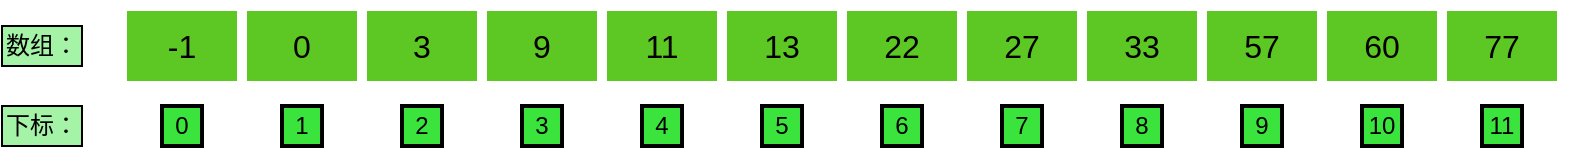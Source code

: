 <mxfile version="24.4.13" type="github">
  <diagram name="第 1 页" id="nE9V-AKgCJclvaW1hfTY">
    <mxGraphModel dx="2026" dy="1111" grid="1" gridSize="10" guides="1" tooltips="1" connect="1" arrows="1" fold="1" page="0" pageScale="1" pageWidth="827" pageHeight="1169" background="#ffffff" math="0" shadow="0">
      <root>
        <mxCell id="0" />
        <mxCell id="1" parent="0" />
        <mxCell id="ly-uw3YDNCqpbKNq5OSh-23" value="" style="shape=table;startSize=0;container=1;collapsible=0;childLayout=tableLayout;fontSize=16;strokeWidth=5;strokeColor=#FFFFFF;fillColor=#5dc723;" vertex="1" parent="1">
          <mxGeometry x="120" y="190" width="720" height="40" as="geometry" />
        </mxCell>
        <mxCell id="ly-uw3YDNCqpbKNq5OSh-24" value="" style="shape=tableRow;horizontal=0;startSize=0;swimlaneHead=0;swimlaneBody=0;strokeColor=inherit;top=0;left=0;bottom=0;right=0;collapsible=0;dropTarget=0;fillColor=none;points=[[0,0.5],[1,0.5]];portConstraint=eastwest;fontSize=16;" vertex="1" parent="ly-uw3YDNCqpbKNq5OSh-23">
          <mxGeometry width="720" height="40" as="geometry" />
        </mxCell>
        <mxCell id="ly-uw3YDNCqpbKNq5OSh-25" value="-1" style="shape=partialRectangle;html=1;whiteSpace=wrap;connectable=0;strokeColor=inherit;overflow=hidden;fillColor=none;top=0;left=0;bottom=0;right=0;pointerEvents=1;fontSize=16;" vertex="1" parent="ly-uw3YDNCqpbKNq5OSh-24">
          <mxGeometry width="60" height="40" as="geometry">
            <mxRectangle width="60" height="40" as="alternateBounds" />
          </mxGeometry>
        </mxCell>
        <mxCell id="ly-uw3YDNCqpbKNq5OSh-26" value="0" style="shape=partialRectangle;html=1;whiteSpace=wrap;connectable=0;strokeColor=inherit;overflow=hidden;fillColor=none;top=0;left=0;bottom=0;right=0;pointerEvents=1;fontSize=16;" vertex="1" parent="ly-uw3YDNCqpbKNq5OSh-24">
          <mxGeometry x="60" width="60" height="40" as="geometry">
            <mxRectangle width="60" height="40" as="alternateBounds" />
          </mxGeometry>
        </mxCell>
        <mxCell id="ly-uw3YDNCqpbKNq5OSh-27" value="3" style="shape=partialRectangle;html=1;whiteSpace=wrap;connectable=0;strokeColor=inherit;overflow=hidden;fillColor=none;top=0;left=0;bottom=0;right=0;pointerEvents=1;fontSize=16;" vertex="1" parent="ly-uw3YDNCqpbKNq5OSh-24">
          <mxGeometry x="120" width="60" height="40" as="geometry">
            <mxRectangle width="60" height="40" as="alternateBounds" />
          </mxGeometry>
        </mxCell>
        <mxCell id="ly-uw3YDNCqpbKNq5OSh-44" value="9" style="shape=partialRectangle;html=1;whiteSpace=wrap;connectable=0;strokeColor=inherit;overflow=hidden;fillColor=none;top=0;left=0;bottom=0;right=0;pointerEvents=1;fontSize=16;" vertex="1" parent="ly-uw3YDNCqpbKNq5OSh-24">
          <mxGeometry x="180" width="60" height="40" as="geometry">
            <mxRectangle width="60" height="40" as="alternateBounds" />
          </mxGeometry>
        </mxCell>
        <mxCell id="ly-uw3YDNCqpbKNq5OSh-43" value="11" style="shape=partialRectangle;html=1;whiteSpace=wrap;connectable=0;strokeColor=inherit;overflow=hidden;fillColor=none;top=0;left=0;bottom=0;right=0;pointerEvents=1;fontSize=16;" vertex="1" parent="ly-uw3YDNCqpbKNq5OSh-24">
          <mxGeometry x="240" width="60" height="40" as="geometry">
            <mxRectangle width="60" height="40" as="alternateBounds" />
          </mxGeometry>
        </mxCell>
        <mxCell id="ly-uw3YDNCqpbKNq5OSh-42" value="13" style="shape=partialRectangle;html=1;whiteSpace=wrap;connectable=0;strokeColor=inherit;overflow=hidden;fillColor=none;top=0;left=0;bottom=0;right=0;pointerEvents=1;fontSize=16;" vertex="1" parent="ly-uw3YDNCqpbKNq5OSh-24">
          <mxGeometry x="300" width="60" height="40" as="geometry">
            <mxRectangle width="60" height="40" as="alternateBounds" />
          </mxGeometry>
        </mxCell>
        <mxCell id="ly-uw3YDNCqpbKNq5OSh-41" value="22" style="shape=partialRectangle;html=1;whiteSpace=wrap;connectable=0;strokeColor=inherit;overflow=hidden;fillColor=none;top=0;left=0;bottom=0;right=0;pointerEvents=1;fontSize=16;" vertex="1" parent="ly-uw3YDNCqpbKNq5OSh-24">
          <mxGeometry x="360" width="60" height="40" as="geometry">
            <mxRectangle width="60" height="40" as="alternateBounds" />
          </mxGeometry>
        </mxCell>
        <mxCell id="ly-uw3YDNCqpbKNq5OSh-40" value="27" style="shape=partialRectangle;html=1;whiteSpace=wrap;connectable=0;strokeColor=inherit;overflow=hidden;fillColor=none;top=0;left=0;bottom=0;right=0;pointerEvents=1;fontSize=16;" vertex="1" parent="ly-uw3YDNCqpbKNq5OSh-24">
          <mxGeometry x="420" width="60" height="40" as="geometry">
            <mxRectangle width="60" height="40" as="alternateBounds" />
          </mxGeometry>
        </mxCell>
        <mxCell id="ly-uw3YDNCqpbKNq5OSh-39" value="33" style="shape=partialRectangle;html=1;whiteSpace=wrap;connectable=0;strokeColor=inherit;overflow=hidden;fillColor=none;top=0;left=0;bottom=0;right=0;pointerEvents=1;fontSize=16;" vertex="1" parent="ly-uw3YDNCqpbKNq5OSh-24">
          <mxGeometry x="480" width="60" height="40" as="geometry">
            <mxRectangle width="60" height="40" as="alternateBounds" />
          </mxGeometry>
        </mxCell>
        <mxCell id="ly-uw3YDNCqpbKNq5OSh-38" value="57" style="shape=partialRectangle;html=1;whiteSpace=wrap;connectable=0;strokeColor=inherit;overflow=hidden;fillColor=none;top=0;left=0;bottom=0;right=0;pointerEvents=1;fontSize=16;" vertex="1" parent="ly-uw3YDNCqpbKNq5OSh-24">
          <mxGeometry x="540" width="60" height="40" as="geometry">
            <mxRectangle width="60" height="40" as="alternateBounds" />
          </mxGeometry>
        </mxCell>
        <mxCell id="ly-uw3YDNCqpbKNq5OSh-37" value="60" style="shape=partialRectangle;html=1;whiteSpace=wrap;connectable=0;strokeColor=inherit;overflow=hidden;fillColor=none;top=0;left=0;bottom=0;right=0;pointerEvents=1;fontSize=16;" vertex="1" parent="ly-uw3YDNCqpbKNq5OSh-24">
          <mxGeometry x="600" width="60" height="40" as="geometry">
            <mxRectangle width="60" height="40" as="alternateBounds" />
          </mxGeometry>
        </mxCell>
        <mxCell id="ly-uw3YDNCqpbKNq5OSh-36" value="77" style="shape=partialRectangle;html=1;whiteSpace=wrap;connectable=0;strokeColor=inherit;overflow=hidden;fillColor=none;top=0;left=0;bottom=0;right=0;pointerEvents=1;fontSize=16;" vertex="1" parent="ly-uw3YDNCqpbKNq5OSh-24">
          <mxGeometry x="660" width="60" height="40" as="geometry">
            <mxRectangle width="60" height="40" as="alternateBounds" />
          </mxGeometry>
        </mxCell>
        <mxCell id="ly-uw3YDNCqpbKNq5OSh-45" value="0" style="rounded=0;whiteSpace=wrap;html=1;fillColor=#3ae43c;strokeWidth=2;" vertex="1" parent="1">
          <mxGeometry x="140" y="240" width="20" height="20" as="geometry" />
        </mxCell>
        <mxCell id="ly-uw3YDNCqpbKNq5OSh-46" value="1" style="rounded=0;whiteSpace=wrap;html=1;fillColor=#3ae43c;strokeWidth=2;" vertex="1" parent="1">
          <mxGeometry x="200" y="240" width="20" height="20" as="geometry" />
        </mxCell>
        <mxCell id="ly-uw3YDNCqpbKNq5OSh-47" value="2" style="rounded=0;whiteSpace=wrap;html=1;fillColor=#3ae43c;strokeWidth=2;" vertex="1" parent="1">
          <mxGeometry x="260" y="240" width="20" height="20" as="geometry" />
        </mxCell>
        <mxCell id="ly-uw3YDNCqpbKNq5OSh-48" value="3" style="rounded=0;whiteSpace=wrap;html=1;fillColor=#3ae43c;strokeWidth=2;" vertex="1" parent="1">
          <mxGeometry x="320" y="240" width="20" height="20" as="geometry" />
        </mxCell>
        <mxCell id="ly-uw3YDNCqpbKNq5OSh-49" value="4" style="rounded=0;whiteSpace=wrap;html=1;fillColor=#3ae43c;strokeWidth=2;" vertex="1" parent="1">
          <mxGeometry x="380" y="240" width="20" height="20" as="geometry" />
        </mxCell>
        <mxCell id="ly-uw3YDNCqpbKNq5OSh-50" value="5" style="rounded=0;whiteSpace=wrap;html=1;fillColor=#3ae43c;strokeWidth=2;" vertex="1" parent="1">
          <mxGeometry x="440" y="240" width="20" height="20" as="geometry" />
        </mxCell>
        <mxCell id="ly-uw3YDNCqpbKNq5OSh-51" value="6" style="rounded=0;whiteSpace=wrap;html=1;fillColor=#3ae43c;strokeWidth=2;" vertex="1" parent="1">
          <mxGeometry x="500" y="240" width="20" height="20" as="geometry" />
        </mxCell>
        <mxCell id="ly-uw3YDNCqpbKNq5OSh-52" value="7" style="rounded=0;whiteSpace=wrap;html=1;fillColor=#3ae43c;strokeWidth=2;" vertex="1" parent="1">
          <mxGeometry x="560" y="240" width="20" height="20" as="geometry" />
        </mxCell>
        <mxCell id="ly-uw3YDNCqpbKNq5OSh-53" value="8" style="rounded=0;whiteSpace=wrap;html=1;fillColor=#3ae43c;strokeWidth=2;" vertex="1" parent="1">
          <mxGeometry x="620" y="240" width="20" height="20" as="geometry" />
        </mxCell>
        <mxCell id="ly-uw3YDNCqpbKNq5OSh-54" value="9" style="rounded=0;whiteSpace=wrap;html=1;fillColor=#3ae43c;strokeWidth=2;" vertex="1" parent="1">
          <mxGeometry x="680" y="240" width="20" height="20" as="geometry" />
        </mxCell>
        <mxCell id="ly-uw3YDNCqpbKNq5OSh-55" value="10" style="rounded=0;whiteSpace=wrap;html=1;fillColor=#3ae43c;strokeWidth=2;" vertex="1" parent="1">
          <mxGeometry x="740" y="240" width="20" height="20" as="geometry" />
        </mxCell>
        <mxCell id="ly-uw3YDNCqpbKNq5OSh-56" value="11" style="rounded=0;whiteSpace=wrap;html=1;fillColor=#3ae43c;strokeWidth=2;" vertex="1" parent="1">
          <mxGeometry x="800" y="240" width="20" height="20" as="geometry" />
        </mxCell>
        <mxCell id="ly-uw3YDNCqpbKNq5OSh-58" value="数组：" style="rounded=0;whiteSpace=wrap;html=1;fillColor=#a5f3a6;strokeWidth=1;" vertex="1" parent="1">
          <mxGeometry x="60" y="200" width="40" height="20" as="geometry" />
        </mxCell>
        <mxCell id="ly-uw3YDNCqpbKNq5OSh-59" value="下标：" style="rounded=0;whiteSpace=wrap;html=1;fillColor=#a5f3a6;strokeWidth=1;" vertex="1" parent="1">
          <mxGeometry x="60" y="240" width="40" height="20" as="geometry" />
        </mxCell>
      </root>
    </mxGraphModel>
  </diagram>
</mxfile>
